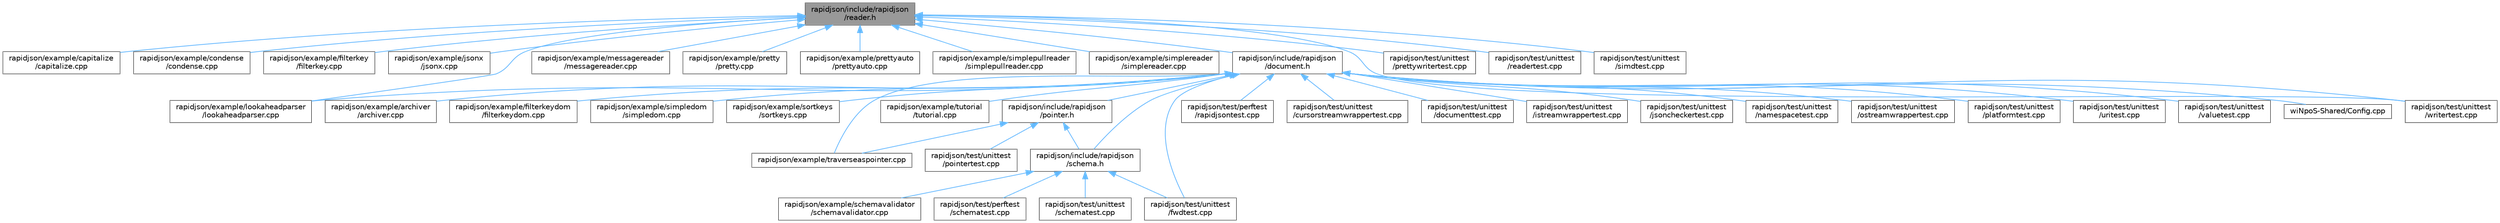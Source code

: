 digraph "rapidjson/include/rapidjson/reader.h"
{
 // LATEX_PDF_SIZE
  bgcolor="transparent";
  edge [fontname=Helvetica,fontsize=10,labelfontname=Helvetica,labelfontsize=10];
  node [fontname=Helvetica,fontsize=10,shape=box,height=0.2,width=0.4];
  Node1 [id="Node000001",label="rapidjson/include/rapidjson\l/reader.h",height=0.2,width=0.4,color="gray40", fillcolor="grey60", style="filled", fontcolor="black",tooltip=" "];
  Node1 -> Node2 [id="edge1_Node000001_Node000002",dir="back",color="steelblue1",style="solid",tooltip=" "];
  Node2 [id="Node000002",label="rapidjson/example/capitalize\l/capitalize.cpp",height=0.2,width=0.4,color="grey40", fillcolor="white", style="filled",URL="$capitalize_8cpp.html",tooltip=" "];
  Node1 -> Node3 [id="edge2_Node000001_Node000003",dir="back",color="steelblue1",style="solid",tooltip=" "];
  Node3 [id="Node000003",label="rapidjson/example/condense\l/condense.cpp",height=0.2,width=0.4,color="grey40", fillcolor="white", style="filled",URL="$condense_8cpp.html",tooltip=" "];
  Node1 -> Node4 [id="edge3_Node000001_Node000004",dir="back",color="steelblue1",style="solid",tooltip=" "];
  Node4 [id="Node000004",label="rapidjson/example/filterkey\l/filterkey.cpp",height=0.2,width=0.4,color="grey40", fillcolor="white", style="filled",URL="$filterkey_8cpp.html",tooltip=" "];
  Node1 -> Node5 [id="edge4_Node000001_Node000005",dir="back",color="steelblue1",style="solid",tooltip=" "];
  Node5 [id="Node000005",label="rapidjson/example/jsonx\l/jsonx.cpp",height=0.2,width=0.4,color="grey40", fillcolor="white", style="filled",URL="$jsonx_8cpp.html",tooltip=" "];
  Node1 -> Node6 [id="edge5_Node000001_Node000006",dir="back",color="steelblue1",style="solid",tooltip=" "];
  Node6 [id="Node000006",label="rapidjson/example/lookaheadparser\l/lookaheadparser.cpp",height=0.2,width=0.4,color="grey40", fillcolor="white", style="filled",URL="$lookaheadparser_8cpp.html",tooltip=" "];
  Node1 -> Node7 [id="edge6_Node000001_Node000007",dir="back",color="steelblue1",style="solid",tooltip=" "];
  Node7 [id="Node000007",label="rapidjson/example/messagereader\l/messagereader.cpp",height=0.2,width=0.4,color="grey40", fillcolor="white", style="filled",URL="$messagereader_8cpp.html",tooltip=" "];
  Node1 -> Node8 [id="edge7_Node000001_Node000008",dir="back",color="steelblue1",style="solid",tooltip=" "];
  Node8 [id="Node000008",label="rapidjson/example/pretty\l/pretty.cpp",height=0.2,width=0.4,color="grey40", fillcolor="white", style="filled",URL="$pretty_8cpp.html",tooltip=" "];
  Node1 -> Node9 [id="edge8_Node000001_Node000009",dir="back",color="steelblue1",style="solid",tooltip=" "];
  Node9 [id="Node000009",label="rapidjson/example/prettyauto\l/prettyauto.cpp",height=0.2,width=0.4,color="grey40", fillcolor="white", style="filled",URL="$prettyauto_8cpp.html",tooltip=" "];
  Node1 -> Node10 [id="edge9_Node000001_Node000010",dir="back",color="steelblue1",style="solid",tooltip=" "];
  Node10 [id="Node000010",label="rapidjson/example/simplepullreader\l/simplepullreader.cpp",height=0.2,width=0.4,color="grey40", fillcolor="white", style="filled",URL="$simplepullreader_8cpp.html",tooltip=" "];
  Node1 -> Node11 [id="edge10_Node000001_Node000011",dir="back",color="steelblue1",style="solid",tooltip=" "];
  Node11 [id="Node000011",label="rapidjson/example/simplereader\l/simplereader.cpp",height=0.2,width=0.4,color="grey40", fillcolor="white", style="filled",URL="$simplereader_8cpp.html",tooltip=" "];
  Node1 -> Node12 [id="edge11_Node000001_Node000012",dir="back",color="steelblue1",style="solid",tooltip=" "];
  Node12 [id="Node000012",label="rapidjson/include/rapidjson\l/document.h",height=0.2,width=0.4,color="grey40", fillcolor="white", style="filled",URL="$document_8h.html",tooltip=" "];
  Node12 -> Node13 [id="edge12_Node000012_Node000013",dir="back",color="steelblue1",style="solid",tooltip=" "];
  Node13 [id="Node000013",label="rapidjson/example/archiver\l/archiver.cpp",height=0.2,width=0.4,color="grey40", fillcolor="white", style="filled",URL="$archiver_8cpp.html",tooltip=" "];
  Node12 -> Node14 [id="edge13_Node000012_Node000014",dir="back",color="steelblue1",style="solid",tooltip=" "];
  Node14 [id="Node000014",label="rapidjson/example/filterkeydom\l/filterkeydom.cpp",height=0.2,width=0.4,color="grey40", fillcolor="white", style="filled",URL="$filterkeydom_8cpp.html",tooltip=" "];
  Node12 -> Node6 [id="edge14_Node000012_Node000006",dir="back",color="steelblue1",style="solid",tooltip=" "];
  Node12 -> Node15 [id="edge15_Node000012_Node000015",dir="back",color="steelblue1",style="solid",tooltip=" "];
  Node15 [id="Node000015",label="rapidjson/example/simpledom\l/simpledom.cpp",height=0.2,width=0.4,color="grey40", fillcolor="white", style="filled",URL="$simpledom_8cpp.html",tooltip=" "];
  Node12 -> Node16 [id="edge16_Node000012_Node000016",dir="back",color="steelblue1",style="solid",tooltip=" "];
  Node16 [id="Node000016",label="rapidjson/example/sortkeys\l/sortkeys.cpp",height=0.2,width=0.4,color="grey40", fillcolor="white", style="filled",URL="$sortkeys_8cpp.html",tooltip=" "];
  Node12 -> Node17 [id="edge17_Node000012_Node000017",dir="back",color="steelblue1",style="solid",tooltip=" "];
  Node17 [id="Node000017",label="rapidjson/example/traverseaspointer.cpp",height=0.2,width=0.4,color="grey40", fillcolor="white", style="filled",URL="$traverseaspointer_8cpp.html",tooltip=" "];
  Node12 -> Node18 [id="edge18_Node000012_Node000018",dir="back",color="steelblue1",style="solid",tooltip=" "];
  Node18 [id="Node000018",label="rapidjson/example/tutorial\l/tutorial.cpp",height=0.2,width=0.4,color="grey40", fillcolor="white", style="filled",URL="$tutorial_8cpp.html",tooltip=" "];
  Node12 -> Node19 [id="edge19_Node000012_Node000019",dir="back",color="steelblue1",style="solid",tooltip=" "];
  Node19 [id="Node000019",label="rapidjson/include/rapidjson\l/pointer.h",height=0.2,width=0.4,color="grey40", fillcolor="white", style="filled",URL="$pointer_8h.html",tooltip=" "];
  Node19 -> Node17 [id="edge20_Node000019_Node000017",dir="back",color="steelblue1",style="solid",tooltip=" "];
  Node19 -> Node20 [id="edge21_Node000019_Node000020",dir="back",color="steelblue1",style="solid",tooltip=" "];
  Node20 [id="Node000020",label="rapidjson/include/rapidjson\l/schema.h",height=0.2,width=0.4,color="grey40", fillcolor="white", style="filled",URL="$schema_8h.html",tooltip=" "];
  Node20 -> Node21 [id="edge22_Node000020_Node000021",dir="back",color="steelblue1",style="solid",tooltip=" "];
  Node21 [id="Node000021",label="rapidjson/example/schemavalidator\l/schemavalidator.cpp",height=0.2,width=0.4,color="grey40", fillcolor="white", style="filled",URL="$schemavalidator_8cpp.html",tooltip=" "];
  Node20 -> Node22 [id="edge23_Node000020_Node000022",dir="back",color="steelblue1",style="solid",tooltip=" "];
  Node22 [id="Node000022",label="rapidjson/test/perftest\l/schematest.cpp",height=0.2,width=0.4,color="grey40", fillcolor="white", style="filled",URL="$perftest_2schematest_8cpp.html",tooltip=" "];
  Node20 -> Node23 [id="edge24_Node000020_Node000023",dir="back",color="steelblue1",style="solid",tooltip=" "];
  Node23 [id="Node000023",label="rapidjson/test/unittest\l/fwdtest.cpp",height=0.2,width=0.4,color="grey40", fillcolor="white", style="filled",URL="$fwdtest_8cpp.html",tooltip=" "];
  Node20 -> Node24 [id="edge25_Node000020_Node000024",dir="back",color="steelblue1",style="solid",tooltip=" "];
  Node24 [id="Node000024",label="rapidjson/test/unittest\l/schematest.cpp",height=0.2,width=0.4,color="grey40", fillcolor="white", style="filled",URL="$unittest_2schematest_8cpp.html",tooltip=" "];
  Node19 -> Node25 [id="edge26_Node000019_Node000025",dir="back",color="steelblue1",style="solid",tooltip=" "];
  Node25 [id="Node000025",label="rapidjson/test/unittest\l/pointertest.cpp",height=0.2,width=0.4,color="grey40", fillcolor="white", style="filled",URL="$pointertest_8cpp.html",tooltip=" "];
  Node12 -> Node20 [id="edge27_Node000012_Node000020",dir="back",color="steelblue1",style="solid",tooltip=" "];
  Node12 -> Node26 [id="edge28_Node000012_Node000026",dir="back",color="steelblue1",style="solid",tooltip=" "];
  Node26 [id="Node000026",label="rapidjson/test/perftest\l/rapidjsontest.cpp",height=0.2,width=0.4,color="grey40", fillcolor="white", style="filled",URL="$rapidjsontest_8cpp.html",tooltip=" "];
  Node12 -> Node27 [id="edge29_Node000012_Node000027",dir="back",color="steelblue1",style="solid",tooltip=" "];
  Node27 [id="Node000027",label="rapidjson/test/unittest\l/cursorstreamwrappertest.cpp",height=0.2,width=0.4,color="grey40", fillcolor="white", style="filled",URL="$cursorstreamwrappertest_8cpp.html",tooltip=" "];
  Node12 -> Node28 [id="edge30_Node000012_Node000028",dir="back",color="steelblue1",style="solid",tooltip=" "];
  Node28 [id="Node000028",label="rapidjson/test/unittest\l/documenttest.cpp",height=0.2,width=0.4,color="grey40", fillcolor="white", style="filled",URL="$documenttest_8cpp.html",tooltip=" "];
  Node12 -> Node23 [id="edge31_Node000012_Node000023",dir="back",color="steelblue1",style="solid",tooltip=" "];
  Node12 -> Node29 [id="edge32_Node000012_Node000029",dir="back",color="steelblue1",style="solid",tooltip=" "];
  Node29 [id="Node000029",label="rapidjson/test/unittest\l/istreamwrappertest.cpp",height=0.2,width=0.4,color="grey40", fillcolor="white", style="filled",URL="$istreamwrappertest_8cpp.html",tooltip=" "];
  Node12 -> Node30 [id="edge33_Node000012_Node000030",dir="back",color="steelblue1",style="solid",tooltip=" "];
  Node30 [id="Node000030",label="rapidjson/test/unittest\l/jsoncheckertest.cpp",height=0.2,width=0.4,color="grey40", fillcolor="white", style="filled",URL="$jsoncheckertest_8cpp.html",tooltip=" "];
  Node12 -> Node31 [id="edge34_Node000012_Node000031",dir="back",color="steelblue1",style="solid",tooltip=" "];
  Node31 [id="Node000031",label="rapidjson/test/unittest\l/namespacetest.cpp",height=0.2,width=0.4,color="grey40", fillcolor="white", style="filled",URL="$namespacetest_8cpp.html",tooltip=" "];
  Node12 -> Node32 [id="edge35_Node000012_Node000032",dir="back",color="steelblue1",style="solid",tooltip=" "];
  Node32 [id="Node000032",label="rapidjson/test/unittest\l/ostreamwrappertest.cpp",height=0.2,width=0.4,color="grey40", fillcolor="white", style="filled",URL="$ostreamwrappertest_8cpp.html",tooltip=" "];
  Node12 -> Node33 [id="edge36_Node000012_Node000033",dir="back",color="steelblue1",style="solid",tooltip=" "];
  Node33 [id="Node000033",label="rapidjson/test/unittest\l/platformtest.cpp",height=0.2,width=0.4,color="grey40", fillcolor="white", style="filled",URL="$unittest_2platformtest_8cpp.html",tooltip=" "];
  Node12 -> Node34 [id="edge37_Node000012_Node000034",dir="back",color="steelblue1",style="solid",tooltip=" "];
  Node34 [id="Node000034",label="rapidjson/test/unittest\l/uritest.cpp",height=0.2,width=0.4,color="grey40", fillcolor="white", style="filled",URL="$uritest_8cpp.html",tooltip=" "];
  Node12 -> Node35 [id="edge38_Node000012_Node000035",dir="back",color="steelblue1",style="solid",tooltip=" "];
  Node35 [id="Node000035",label="rapidjson/test/unittest\l/valuetest.cpp",height=0.2,width=0.4,color="grey40", fillcolor="white", style="filled",URL="$valuetest_8cpp.html",tooltip=" "];
  Node12 -> Node36 [id="edge39_Node000012_Node000036",dir="back",color="steelblue1",style="solid",tooltip=" "];
  Node36 [id="Node000036",label="rapidjson/test/unittest\l/writertest.cpp",height=0.2,width=0.4,color="grey40", fillcolor="white", style="filled",URL="$writertest_8cpp.html",tooltip=" "];
  Node12 -> Node37 [id="edge40_Node000012_Node000037",dir="back",color="steelblue1",style="solid",tooltip=" "];
  Node37 [id="Node000037",label="wiNpoS-Shared/Config.cpp",height=0.2,width=0.4,color="grey40", fillcolor="white", style="filled",URL="$_config_8cpp.html",tooltip=" "];
  Node1 -> Node38 [id="edge41_Node000001_Node000038",dir="back",color="steelblue1",style="solid",tooltip=" "];
  Node38 [id="Node000038",label="rapidjson/test/unittest\l/prettywritertest.cpp",height=0.2,width=0.4,color="grey40", fillcolor="white", style="filled",URL="$prettywritertest_8cpp.html",tooltip=" "];
  Node1 -> Node39 [id="edge42_Node000001_Node000039",dir="back",color="steelblue1",style="solid",tooltip=" "];
  Node39 [id="Node000039",label="rapidjson/test/unittest\l/readertest.cpp",height=0.2,width=0.4,color="grey40", fillcolor="white", style="filled",URL="$readertest_8cpp.html",tooltip=" "];
  Node1 -> Node40 [id="edge43_Node000001_Node000040",dir="back",color="steelblue1",style="solid",tooltip=" "];
  Node40 [id="Node000040",label="rapidjson/test/unittest\l/simdtest.cpp",height=0.2,width=0.4,color="grey40", fillcolor="white", style="filled",URL="$simdtest_8cpp.html",tooltip=" "];
  Node1 -> Node36 [id="edge44_Node000001_Node000036",dir="back",color="steelblue1",style="solid",tooltip=" "];
}
